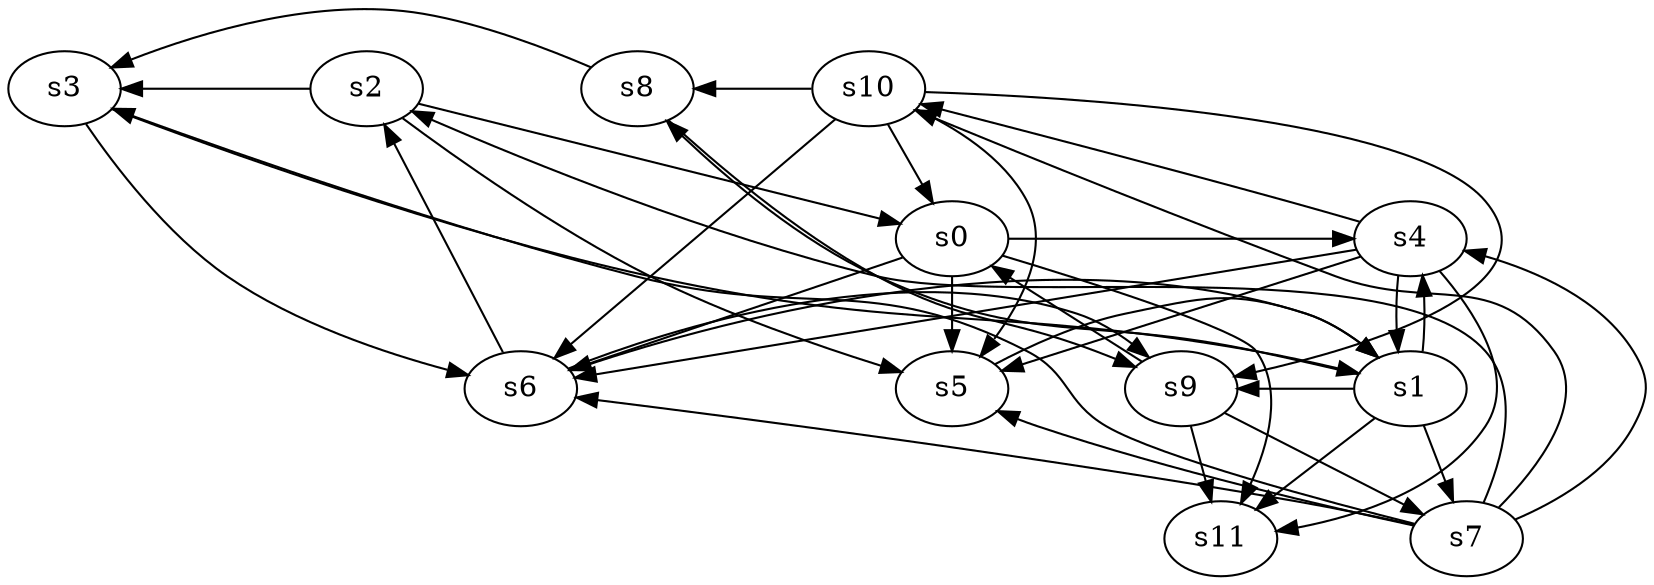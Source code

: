 digraph game_0704_complex_12 {
    s0 [name="s0", player=0, target=1];
    s1 [name="s1", player=1];
    s2 [name="s2", player=0];
    s3 [name="s3", player=0, target=1];
    s4 [name="s4", player=1];
    s5 [name="s5", player=0, target=1];
    s6 [name="s6", player=1, target=1];
    s7 [name="s7", player=0];
    s8 [name="s8", player=1];
    s9 [name="s9", player=0, target=1];
    s10 [name="s10", player=1];
    s11 [name="s11", player=0, target=1];

    s0 -> s4 [constraint="time == 3 || time == 4 || time == 8 || time == 11 || time == 27"];
    s0 -> s5;
    s0 -> s6;
    s0 -> s11 [constraint="!(time % 6 == 2)"];
    s1 -> s4;
    s1 -> s7;
    s1 -> s8 [constraint="!(time % 6 == 1)"];
    s1 -> s9 [constraint="!(time % 3 == 1)"];
    s1 -> s11;
    s2 -> s0 [constraint="time % 3 == 1 && time % 4 == 0"];
    s2 -> s3 [constraint="!(time % 3 == 0)"];
    s2 -> s5 [constraint="time % 3 == 1"];
    s3 -> s1 [constraint="!(time % 3 == 0)"];
    s3 -> s6 [constraint="time % 2 == 0 || time % 3 == 2"];
    s4 -> s1;
    s4 -> s5;
    s4 -> s6 [constraint="time % 7 == 5"];
    s4 -> s10 [constraint="time % 8 == 0"];
    s4 -> s11 [constraint="!(time % 5 == 0)"];
    s5 -> s1 [constraint="time == 12 || time == 13"];
    s6 -> s1 [constraint="!(time % 3 == 2)"];
    s6 -> s2 [constraint="!(time % 6 == 2)"];
    s6 -> s9 [constraint="time % 2 == 1 && time % 5 == 1"];
    s7 -> s2 [constraint="time % 5 == 1"];
    s7 -> s3 [constraint="time % 5 == 3 || time % 5 == 2"];
    s7 -> s4;
    s7 -> s5 [constraint="time % 4 == 0 && time % 5 == 2"];
    s7 -> s6 [constraint="time % 3 == 2 || time % 2 == 0"];
    s7 -> s10 [constraint="time == 0 || time == 1 || time == 4 || time == 8 || time == 11"];
    s8 -> s3 [constraint="time % 4 == 1 || time % 2 == 0"];
    s8 -> s9 [constraint="time % 4 == 0 && time % 4 == 1"];
    s9 -> s0 [constraint="!(time % 2 == 0)"];
    s9 -> s7 [constraint="time == 10 || time == 12 || time == 24"];
    s9 -> s11;
    s10 -> s0;
    s10 -> s5 [constraint="time % 4 == 0 && time % 4 == 1"];
    s10 -> s6;
    s10 -> s8 [constraint="time == 4 || time == 5 || time == 8"];
    s10 -> s9 [constraint="time % 4 == 0 || time % 2 == 0"];
}
